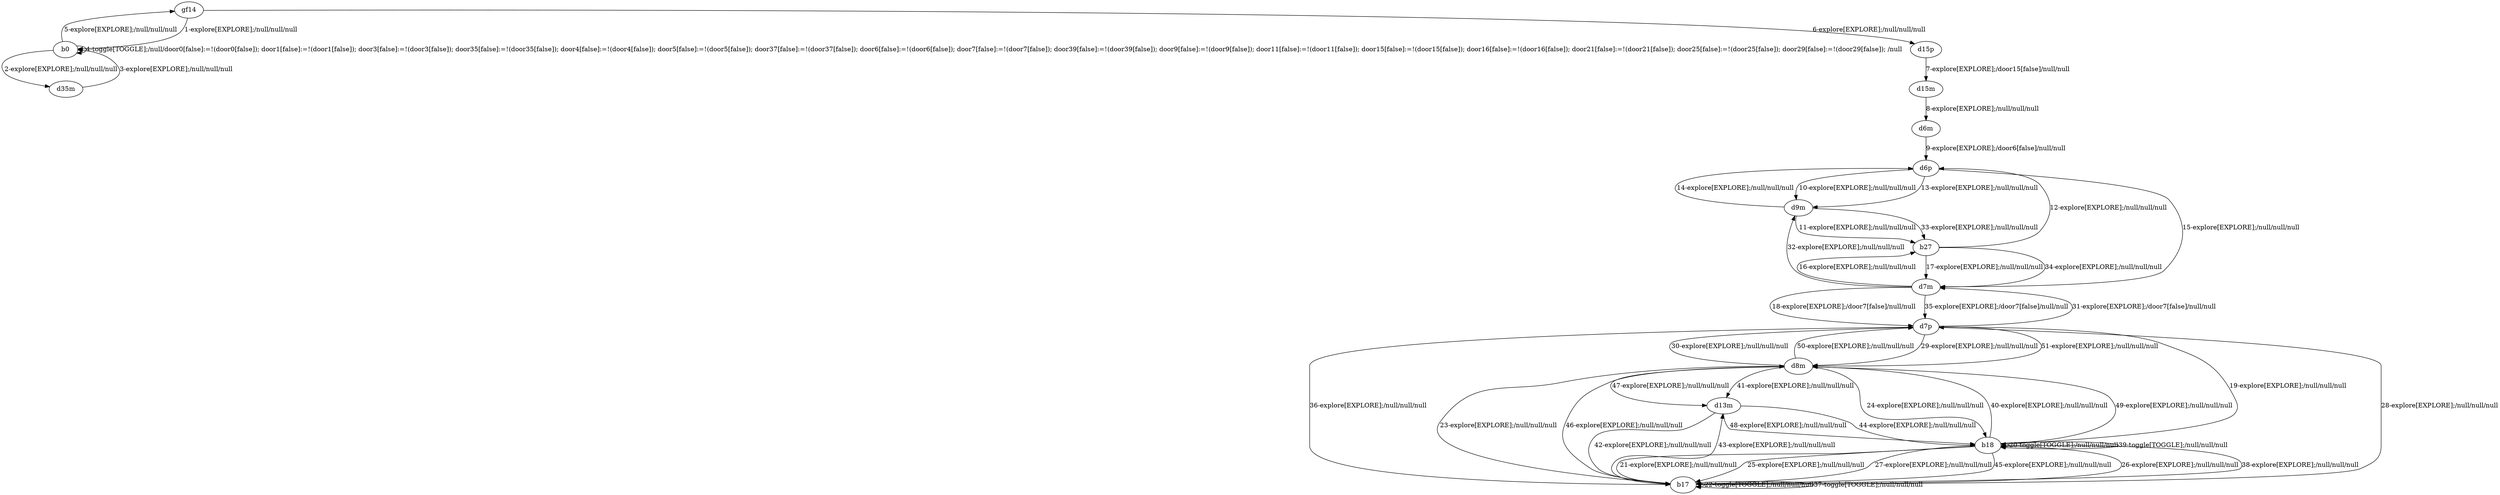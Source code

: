 # Total number of goals covered by this test: 1
# d7p --> d8m

digraph g {
"gf14" -> "b0" [label = "1-explore[EXPLORE];/null/null/null"];
"b0" -> "d35m" [label = "2-explore[EXPLORE];/null/null/null"];
"d35m" -> "b0" [label = "3-explore[EXPLORE];/null/null/null"];
"b0" -> "b0" [label = "4-toggle[TOGGLE];/null/door0[false]:=!(door0[false]); door1[false]:=!(door1[false]); door3[false]:=!(door3[false]); door35[false]:=!(door35[false]); door4[false]:=!(door4[false]); door5[false]:=!(door5[false]); door37[false]:=!(door37[false]); door6[false]:=!(door6[false]); door7[false]:=!(door7[false]); door39[false]:=!(door39[false]); door9[false]:=!(door9[false]); door11[false]:=!(door11[false]); door15[false]:=!(door15[false]); door16[false]:=!(door16[false]); door21[false]:=!(door21[false]); door25[false]:=!(door25[false]); door29[false]:=!(door29[false]); /null"];
"b0" -> "gf14" [label = "5-explore[EXPLORE];/null/null/null"];
"gf14" -> "d15p" [label = "6-explore[EXPLORE];/null/null/null"];
"d15p" -> "d15m" [label = "7-explore[EXPLORE];/door15[false]/null/null"];
"d15m" -> "d6m" [label = "8-explore[EXPLORE];/null/null/null"];
"d6m" -> "d6p" [label = "9-explore[EXPLORE];/door6[false]/null/null"];
"d6p" -> "d9m" [label = "10-explore[EXPLORE];/null/null/null"];
"d9m" -> "b27" [label = "11-explore[EXPLORE];/null/null/null"];
"b27" -> "d6p" [label = "12-explore[EXPLORE];/null/null/null"];
"d6p" -> "d9m" [label = "13-explore[EXPLORE];/null/null/null"];
"d9m" -> "d6p" [label = "14-explore[EXPLORE];/null/null/null"];
"d6p" -> "d7m" [label = "15-explore[EXPLORE];/null/null/null"];
"d7m" -> "b27" [label = "16-explore[EXPLORE];/null/null/null"];
"b27" -> "d7m" [label = "17-explore[EXPLORE];/null/null/null"];
"d7m" -> "d7p" [label = "18-explore[EXPLORE];/door7[false]/null/null"];
"d7p" -> "b18" [label = "19-explore[EXPLORE];/null/null/null"];
"b18" -> "b18" [label = "20-toggle[TOGGLE];/null/null/null"];
"b18" -> "b17" [label = "21-explore[EXPLORE];/null/null/null"];
"b17" -> "b17" [label = "22-toggle[TOGGLE];/null/null/null"];
"b17" -> "d8m" [label = "23-explore[EXPLORE];/null/null/null"];
"d8m" -> "b18" [label = "24-explore[EXPLORE];/null/null/null"];
"b18" -> "b17" [label = "25-explore[EXPLORE];/null/null/null"];
"b17" -> "b18" [label = "26-explore[EXPLORE];/null/null/null"];
"b18" -> "b17" [label = "27-explore[EXPLORE];/null/null/null"];
"b17" -> "d7p" [label = "28-explore[EXPLORE];/null/null/null"];
"d7p" -> "d8m" [label = "29-explore[EXPLORE];/null/null/null"];
"d8m" -> "d7p" [label = "30-explore[EXPLORE];/null/null/null"];
"d7p" -> "d7m" [label = "31-explore[EXPLORE];/door7[false]/null/null"];
"d7m" -> "d9m" [label = "32-explore[EXPLORE];/null/null/null"];
"d9m" -> "b27" [label = "33-explore[EXPLORE];/null/null/null"];
"b27" -> "d7m" [label = "34-explore[EXPLORE];/null/null/null"];
"d7m" -> "d7p" [label = "35-explore[EXPLORE];/door7[false]/null/null"];
"d7p" -> "b17" [label = "36-explore[EXPLORE];/null/null/null"];
"b17" -> "b17" [label = "37-toggle[TOGGLE];/null/null/null"];
"b17" -> "b18" [label = "38-explore[EXPLORE];/null/null/null"];
"b18" -> "b18" [label = "39-toggle[TOGGLE];/null/null/null"];
"b18" -> "d8m" [label = "40-explore[EXPLORE];/null/null/null"];
"d8m" -> "d13m" [label = "41-explore[EXPLORE];/null/null/null"];
"d13m" -> "b17" [label = "42-explore[EXPLORE];/null/null/null"];
"b17" -> "d13m" [label = "43-explore[EXPLORE];/null/null/null"];
"d13m" -> "b18" [label = "44-explore[EXPLORE];/null/null/null"];
"b18" -> "b17" [label = "45-explore[EXPLORE];/null/null/null"];
"b17" -> "d8m" [label = "46-explore[EXPLORE];/null/null/null"];
"d8m" -> "d13m" [label = "47-explore[EXPLORE];/null/null/null"];
"d13m" -> "b18" [label = "48-explore[EXPLORE];/null/null/null"];
"b18" -> "d8m" [label = "49-explore[EXPLORE];/null/null/null"];
"d8m" -> "d7p" [label = "50-explore[EXPLORE];/null/null/null"];
"d7p" -> "d8m" [label = "51-explore[EXPLORE];/null/null/null"];
}